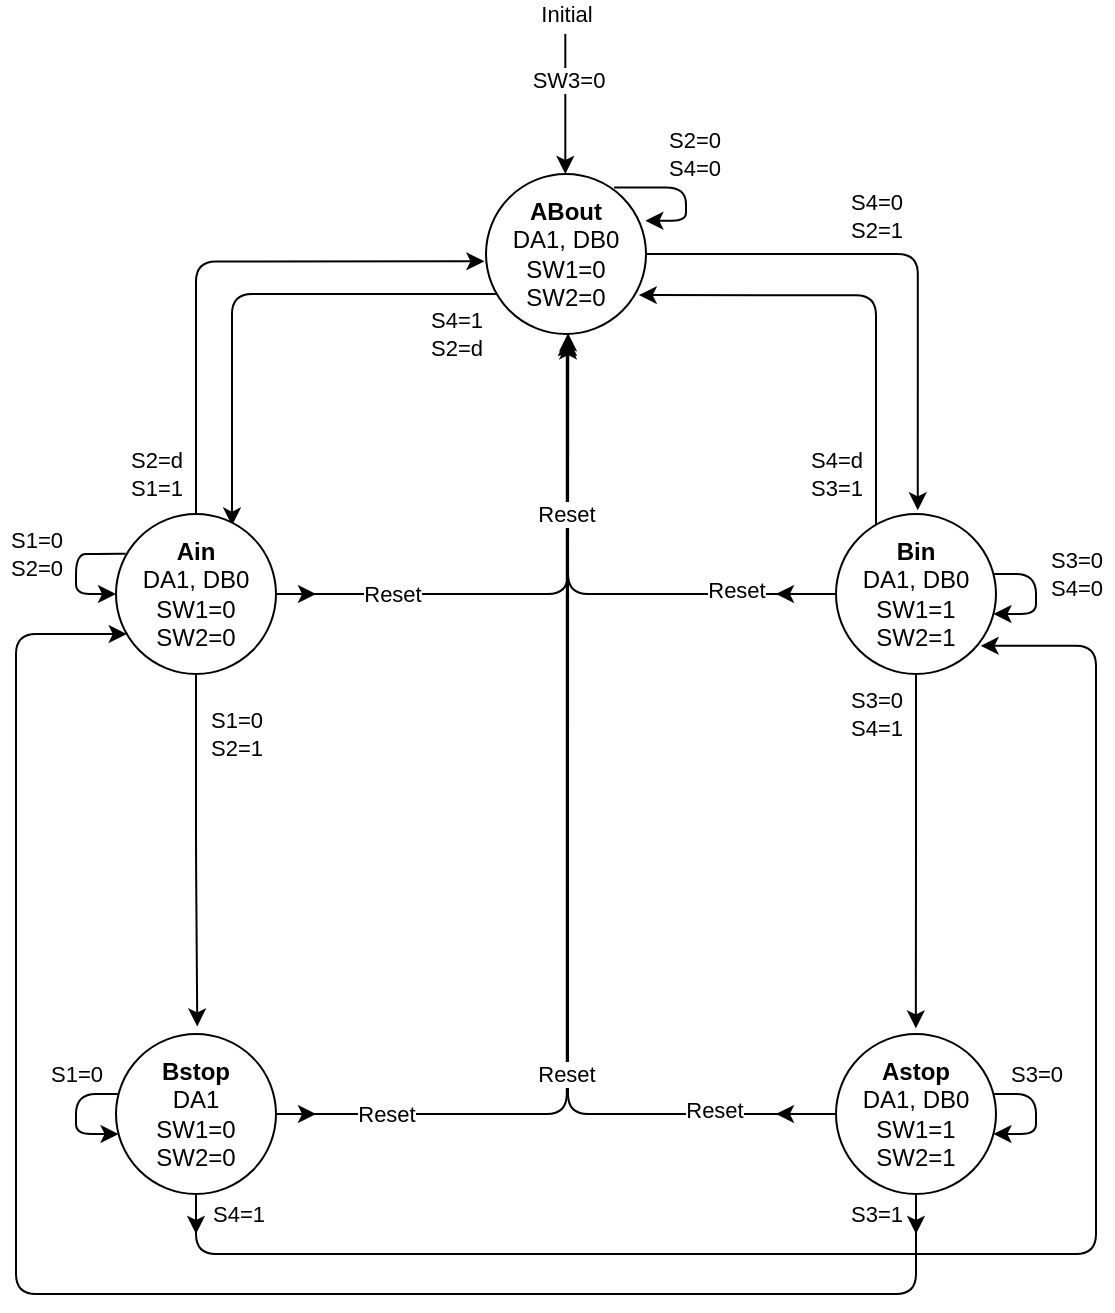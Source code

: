 <mxfile version="13.8.0"><diagram id="MxwKILRHp5fUWGxd0Ynt" name="Page-1"><mxGraphModel dx="653" dy="939" grid="1" gridSize="10" guides="1" tooltips="1" connect="0" arrows="1" fold="1" page="1" pageScale="1" pageWidth="850" pageHeight="1100" math="0" shadow="0"><root><mxCell id="0"/><mxCell id="1" parent="0"/><mxCell id="l_PXIFKn_4RWgblVe3Yv-46" style="edgeStyle=orthogonalEdgeStyle;rounded=1;orthogonalLoop=1;jettySize=auto;html=1;entryX=0.72;entryY=0.073;entryDx=0;entryDy=0;entryPerimeter=0;" edge="1" parent="1" source="l_PXIFKn_4RWgblVe3Yv-1" target="l_PXIFKn_4RWgblVe3Yv-2"><mxGeometry relative="1" as="geometry"><Array as="points"><mxPoint x="218" y="180"/><mxPoint x="218" y="296"/></Array></mxGeometry></mxCell><mxCell id="l_PXIFKn_4RWgblVe3Yv-49" value="&lt;div&gt;S4=1&lt;/div&gt;&lt;div&gt;S2=d&lt;br&gt;&lt;/div&gt;" style="edgeLabel;html=1;align=center;verticalAlign=middle;resizable=0;points=[];" vertex="1" connectable="0" parent="l_PXIFKn_4RWgblVe3Yv-46"><mxGeometry x="-0.533" y="1" relative="1" as="geometry"><mxPoint x="37.74" y="19" as="offset"/></mxGeometry></mxCell><mxCell id="l_PXIFKn_4RWgblVe3Yv-47" style="edgeStyle=orthogonalEdgeStyle;rounded=1;orthogonalLoop=1;jettySize=auto;html=1;entryX=0.511;entryY=-0.023;entryDx=0;entryDy=0;entryPerimeter=0;" edge="1" parent="1" source="l_PXIFKn_4RWgblVe3Yv-1" target="l_PXIFKn_4RWgblVe3Yv-3"><mxGeometry relative="1" as="geometry"/></mxCell><mxCell id="l_PXIFKn_4RWgblVe3Yv-52" value="&lt;div&gt;S4=0&lt;/div&gt;&lt;div&gt;S2=1&lt;br&gt;&lt;/div&gt;" style="edgeLabel;html=1;align=center;verticalAlign=middle;resizable=0;points=[];" vertex="1" connectable="0" parent="l_PXIFKn_4RWgblVe3Yv-47"><mxGeometry x="0.029" y="-18" relative="1" as="geometry"><mxPoint x="-2.9" y="-19.81" as="offset"/></mxGeometry></mxCell><mxCell id="l_PXIFKn_4RWgblVe3Yv-1" value="&lt;div&gt;&lt;b&gt;ABout&lt;/b&gt;&lt;/div&gt;&lt;div&gt;DA1, DB0&lt;/div&gt;&lt;div&gt;&lt;div&gt;SW1=0&lt;/div&gt;SW2=0&lt;/div&gt;" style="ellipse;whiteSpace=wrap;html=1;aspect=fixed;" vertex="1" parent="1"><mxGeometry x="345" y="120" width="80" height="80" as="geometry"/></mxCell><mxCell id="l_PXIFKn_4RWgblVe3Yv-14" style="edgeStyle=orthogonalEdgeStyle;rounded=1;orthogonalLoop=1;jettySize=auto;html=1;entryX=0.513;entryY=0.995;entryDx=0;entryDy=0;entryPerimeter=0;" edge="1" parent="1" source="l_PXIFKn_4RWgblVe3Yv-2" target="l_PXIFKn_4RWgblVe3Yv-1"><mxGeometry relative="1" as="geometry"/></mxCell><mxCell id="l_PXIFKn_4RWgblVe3Yv-53" value="Reset" style="edgeLabel;html=1;align=center;verticalAlign=middle;resizable=0;points=[];" vertex="1" connectable="0" parent="l_PXIFKn_4RWgblVe3Yv-14"><mxGeometry x="-0.581" y="-2" relative="1" as="geometry"><mxPoint y="-2" as="offset"/></mxGeometry></mxCell><mxCell id="l_PXIFKn_4RWgblVe3Yv-31" style="edgeStyle=orthogonalEdgeStyle;rounded=1;orthogonalLoop=1;jettySize=auto;html=1;entryX=0.508;entryY=-0.047;entryDx=0;entryDy=0;entryPerimeter=0;" edge="1" parent="1" source="l_PXIFKn_4RWgblVe3Yv-2" target="l_PXIFKn_4RWgblVe3Yv-5"><mxGeometry relative="1" as="geometry"/></mxCell><mxCell id="l_PXIFKn_4RWgblVe3Yv-41" value="&lt;div&gt;S1=0&lt;/div&gt;&lt;div&gt;S2=1&lt;br&gt;&lt;/div&gt;" style="edgeLabel;html=1;align=center;verticalAlign=middle;resizable=0;points=[];" vertex="1" connectable="0" parent="l_PXIFKn_4RWgblVe3Yv-31"><mxGeometry x="-0.314" y="-3" relative="1" as="geometry"><mxPoint x="23" y="-30.69" as="offset"/></mxGeometry></mxCell><mxCell id="l_PXIFKn_4RWgblVe3Yv-39" style="edgeStyle=orthogonalEdgeStyle;rounded=1;orthogonalLoop=1;jettySize=auto;html=1;" edge="1" parent="1" source="l_PXIFKn_4RWgblVe3Yv-2"><mxGeometry relative="1" as="geometry"><mxPoint x="260" y="330" as="targetPoint"/></mxGeometry></mxCell><mxCell id="l_PXIFKn_4RWgblVe3Yv-45" style="edgeStyle=orthogonalEdgeStyle;rounded=1;orthogonalLoop=1;jettySize=auto;html=1;entryX=-0.01;entryY=0.546;entryDx=0;entryDy=0;entryPerimeter=0;" edge="1" parent="1" source="l_PXIFKn_4RWgblVe3Yv-2" target="l_PXIFKn_4RWgblVe3Yv-1"><mxGeometry relative="1" as="geometry"><Array as="points"><mxPoint x="200" y="164"/></Array></mxGeometry></mxCell><mxCell id="l_PXIFKn_4RWgblVe3Yv-50" value="&lt;div&gt;S2=d&lt;/div&gt;&lt;div&gt;S1=1&lt;br&gt;&lt;/div&gt;" style="edgeLabel;html=1;align=center;verticalAlign=middle;resizable=0;points=[];" vertex="1" connectable="0" parent="l_PXIFKn_4RWgblVe3Yv-45"><mxGeometry x="-0.75" y="1" relative="1" as="geometry"><mxPoint x="-19" y="13.81" as="offset"/></mxGeometry></mxCell><mxCell id="l_PXIFKn_4RWgblVe3Yv-2" value="&lt;div&gt;&lt;b&gt;Ain&lt;/b&gt;&lt;/div&gt;&lt;div&gt;DA1, DB0&lt;/div&gt;&lt;div&gt;&lt;div&gt;SW1=0&lt;/div&gt;SW2=0&lt;/div&gt;" style="ellipse;whiteSpace=wrap;html=1;aspect=fixed;" vertex="1" parent="1"><mxGeometry x="160" y="290" width="80" height="80" as="geometry"/></mxCell><mxCell id="l_PXIFKn_4RWgblVe3Yv-15" style="edgeStyle=orthogonalEdgeStyle;rounded=1;orthogonalLoop=1;jettySize=auto;html=1;entryX=0.513;entryY=1.023;entryDx=0;entryDy=0;entryPerimeter=0;" edge="1" parent="1" source="l_PXIFKn_4RWgblVe3Yv-3" target="l_PXIFKn_4RWgblVe3Yv-1"><mxGeometry relative="1" as="geometry"/></mxCell><mxCell id="l_PXIFKn_4RWgblVe3Yv-54" value="Reset" style="edgeLabel;html=1;align=center;verticalAlign=middle;resizable=0;points=[];" vertex="1" connectable="0" parent="l_PXIFKn_4RWgblVe3Yv-15"><mxGeometry x="-0.615" y="-2" relative="1" as="geometry"><mxPoint as="offset"/></mxGeometry></mxCell><mxCell id="l_PXIFKn_4RWgblVe3Yv-33" style="edgeStyle=orthogonalEdgeStyle;rounded=1;orthogonalLoop=1;jettySize=auto;html=1;entryX=0.499;entryY=-0.035;entryDx=0;entryDy=0;entryPerimeter=0;" edge="1" parent="1" source="l_PXIFKn_4RWgblVe3Yv-3" target="l_PXIFKn_4RWgblVe3Yv-4"><mxGeometry relative="1" as="geometry"/></mxCell><mxCell id="l_PXIFKn_4RWgblVe3Yv-42" value="&lt;div&gt;S3=0&lt;/div&gt;&lt;div&gt;S4=1&lt;br&gt;&lt;/div&gt;" style="edgeLabel;html=1;align=center;verticalAlign=middle;resizable=0;points=[];" vertex="1" connectable="0" parent="l_PXIFKn_4RWgblVe3Yv-33"><mxGeometry x="-0.183" y="1" relative="1" as="geometry"><mxPoint x="-21" y="-52.41" as="offset"/></mxGeometry></mxCell><mxCell id="l_PXIFKn_4RWgblVe3Yv-40" style="edgeStyle=orthogonalEdgeStyle;rounded=1;orthogonalLoop=1;jettySize=auto;html=1;" edge="1" parent="1" source="l_PXIFKn_4RWgblVe3Yv-3"><mxGeometry relative="1" as="geometry"><mxPoint x="490" y="330" as="targetPoint"/></mxGeometry></mxCell><mxCell id="l_PXIFKn_4RWgblVe3Yv-48" style="edgeStyle=orthogonalEdgeStyle;rounded=1;orthogonalLoop=1;jettySize=auto;html=1;entryX=0.955;entryY=0.757;entryDx=0;entryDy=0;entryPerimeter=0;" edge="1" parent="1" source="l_PXIFKn_4RWgblVe3Yv-3" target="l_PXIFKn_4RWgblVe3Yv-1"><mxGeometry relative="1" as="geometry"><Array as="points"><mxPoint x="540" y="181"/></Array></mxGeometry></mxCell><mxCell id="l_PXIFKn_4RWgblVe3Yv-51" value="&lt;div&gt;S4=d&lt;/div&gt;&lt;div&gt;S3=1&lt;br&gt;&lt;/div&gt;" style="edgeLabel;html=1;align=center;verticalAlign=middle;resizable=0;points=[];" vertex="1" connectable="0" parent="l_PXIFKn_4RWgblVe3Yv-48"><mxGeometry x="-0.318" y="-1" relative="1" as="geometry"><mxPoint x="-21" y="54.16" as="offset"/></mxGeometry></mxCell><mxCell id="l_PXIFKn_4RWgblVe3Yv-3" value="&lt;div&gt;&lt;b&gt;Bin&lt;/b&gt;&lt;/div&gt;&lt;div&gt;DA1, DB0&lt;/div&gt;&lt;div&gt;SW1=1&lt;/div&gt;&lt;div&gt;SW2=1&lt;br&gt;&lt;/div&gt;" style="ellipse;whiteSpace=wrap;html=1;aspect=fixed;" vertex="1" parent="1"><mxGeometry x="520" y="290" width="80" height="80" as="geometry"/></mxCell><mxCell id="l_PXIFKn_4RWgblVe3Yv-13" style="edgeStyle=orthogonalEdgeStyle;orthogonalLoop=1;jettySize=auto;html=1;entryX=0.513;entryY=1.045;entryDx=0;entryDy=0;entryPerimeter=0;rounded=1;" edge="1" parent="1" source="l_PXIFKn_4RWgblVe3Yv-4" target="l_PXIFKn_4RWgblVe3Yv-1"><mxGeometry relative="1" as="geometry"/></mxCell><mxCell id="l_PXIFKn_4RWgblVe3Yv-56" value="Reset" style="edgeLabel;html=1;align=center;verticalAlign=middle;resizable=0;points=[];" vertex="1" connectable="0" parent="l_PXIFKn_4RWgblVe3Yv-13"><mxGeometry x="-0.766" y="-2" relative="1" as="geometry"><mxPoint as="offset"/></mxGeometry></mxCell><mxCell id="l_PXIFKn_4RWgblVe3Yv-34" style="edgeStyle=orthogonalEdgeStyle;rounded=1;orthogonalLoop=1;jettySize=auto;html=1;exitX=0.5;exitY=1.004;exitDx=0;exitDy=0;exitPerimeter=0;" edge="1" parent="1" source="l_PXIFKn_4RWgblVe3Yv-4" target="l_PXIFKn_4RWgblVe3Yv-2"><mxGeometry relative="1" as="geometry"><mxPoint x="150" y="350" as="targetPoint"/><Array as="points"><mxPoint x="560" y="680"/><mxPoint x="110" y="680"/><mxPoint x="110" y="350"/></Array></mxGeometry></mxCell><mxCell id="l_PXIFKn_4RWgblVe3Yv-44" value="S3=1" style="edgeLabel;html=1;align=center;verticalAlign=middle;resizable=0;points=[];" vertex="1" connectable="0" parent="l_PXIFKn_4RWgblVe3Yv-34"><mxGeometry x="-0.888" y="-17" relative="1" as="geometry"><mxPoint x="-20.16" y="-23" as="offset"/></mxGeometry></mxCell><mxCell id="l_PXIFKn_4RWgblVe3Yv-36" style="edgeStyle=orthogonalEdgeStyle;rounded=1;orthogonalLoop=1;jettySize=auto;html=1;" edge="1" parent="1" source="l_PXIFKn_4RWgblVe3Yv-4"><mxGeometry relative="1" as="geometry"><mxPoint x="490" y="590" as="targetPoint"/></mxGeometry></mxCell><mxCell id="l_PXIFKn_4RWgblVe3Yv-37" style="edgeStyle=orthogonalEdgeStyle;rounded=1;orthogonalLoop=1;jettySize=auto;html=1;" edge="1" parent="1" source="l_PXIFKn_4RWgblVe3Yv-4"><mxGeometry relative="1" as="geometry"><mxPoint x="560" y="650" as="targetPoint"/></mxGeometry></mxCell><mxCell id="l_PXIFKn_4RWgblVe3Yv-4" value="&lt;div&gt;&lt;b&gt;Astop&lt;/b&gt;&lt;/div&gt;&lt;div&gt;DA1, DB0&lt;/div&gt;&lt;div&gt;&lt;div&gt;SW1=1&lt;/div&gt;SW2=1&lt;br&gt;&lt;b&gt;&lt;/b&gt;&lt;/div&gt;" style="ellipse;whiteSpace=wrap;html=1;aspect=fixed;" vertex="1" parent="1"><mxGeometry x="520" y="550" width="80" height="80" as="geometry"/></mxCell><mxCell id="l_PXIFKn_4RWgblVe3Yv-12" value="Reset" style="edgeStyle=orthogonalEdgeStyle;orthogonalLoop=1;jettySize=auto;html=1;entryX=0.505;entryY=1.023;entryDx=0;entryDy=0;entryPerimeter=0;rounded=1;" edge="1" parent="1" source="l_PXIFKn_4RWgblVe3Yv-5" target="l_PXIFKn_4RWgblVe3Yv-1"><mxGeometry x="-0.455" y="20" relative="1" as="geometry"><Array as="points"><mxPoint x="385" y="590"/></Array><mxPoint x="20" y="-20" as="offset"/></mxGeometry></mxCell><mxCell id="l_PXIFKn_4RWgblVe3Yv-16" value="Reset" style="edgeLabel;html=1;align=center;verticalAlign=middle;resizable=0;points=[];" vertex="1" connectable="0" parent="l_PXIFKn_4RWgblVe3Yv-12"><mxGeometry x="0.67" y="-2" relative="1" as="geometry"><mxPoint x="-2.4" y="0.17" as="offset"/></mxGeometry></mxCell><mxCell id="l_PXIFKn_4RWgblVe3Yv-55" value="Reset" style="edgeLabel;html=1;align=center;verticalAlign=middle;resizable=0;points=[];" vertex="1" connectable="0" parent="l_PXIFKn_4RWgblVe3Yv-12"><mxGeometry x="-0.793" y="-3" relative="1" as="geometry"><mxPoint y="-3.03" as="offset"/></mxGeometry></mxCell><mxCell id="l_PXIFKn_4RWgblVe3Yv-30" style="edgeStyle=orthogonalEdgeStyle;rounded=1;orthogonalLoop=1;jettySize=auto;html=1;entryX=0.904;entryY=0.824;entryDx=0;entryDy=0;entryPerimeter=0;" edge="1" parent="1" source="l_PXIFKn_4RWgblVe3Yv-5" target="l_PXIFKn_4RWgblVe3Yv-3"><mxGeometry relative="1" as="geometry"><Array as="points"><mxPoint x="200" y="660"/><mxPoint x="650" y="660"/><mxPoint x="650" y="356"/></Array></mxGeometry></mxCell><mxCell id="l_PXIFKn_4RWgblVe3Yv-43" value="S4=1" style="edgeLabel;html=1;align=center;verticalAlign=middle;resizable=0;points=[];" vertex="1" connectable="0" parent="l_PXIFKn_4RWgblVe3Yv-30"><mxGeometry x="-0.799" y="-1" relative="1" as="geometry"><mxPoint x="-34.1" y="-21.03" as="offset"/></mxGeometry></mxCell><mxCell id="l_PXIFKn_4RWgblVe3Yv-35" style="edgeStyle=orthogonalEdgeStyle;rounded=1;orthogonalLoop=1;jettySize=auto;html=1;" edge="1" parent="1" source="l_PXIFKn_4RWgblVe3Yv-5"><mxGeometry relative="1" as="geometry"><mxPoint x="260" y="590" as="targetPoint"/></mxGeometry></mxCell><mxCell id="l_PXIFKn_4RWgblVe3Yv-38" style="edgeStyle=orthogonalEdgeStyle;rounded=1;orthogonalLoop=1;jettySize=auto;html=1;" edge="1" parent="1" source="l_PXIFKn_4RWgblVe3Yv-5"><mxGeometry relative="1" as="geometry"><mxPoint x="200" y="650" as="targetPoint"/></mxGeometry></mxCell><mxCell id="l_PXIFKn_4RWgblVe3Yv-5" value="&lt;div&gt;&lt;b&gt;Bstop&lt;/b&gt;&lt;/div&gt;&lt;div&gt;DA1&lt;/div&gt;&lt;div&gt;&lt;div&gt;SW1=0&lt;/div&gt;SW2=0&lt;/div&gt;" style="ellipse;whiteSpace=wrap;html=1;aspect=fixed;" vertex="1" parent="1"><mxGeometry x="160" y="550" width="80" height="80" as="geometry"/></mxCell><mxCell id="l_PXIFKn_4RWgblVe3Yv-17" value="Initial" style="endArrow=classic;html=1;" edge="1" parent="1"><mxGeometry x="-1" y="-10" width="50" height="50" relative="1" as="geometry"><mxPoint x="384.66" y="50" as="sourcePoint"/><mxPoint x="384.66" y="120" as="targetPoint"/><mxPoint x="10" y="-10" as="offset"/></mxGeometry></mxCell><mxCell id="l_PXIFKn_4RWgblVe3Yv-19" value="SW3=0" style="edgeLabel;html=1;align=center;verticalAlign=middle;resizable=0;points=[];" vertex="1" connectable="0" parent="l_PXIFKn_4RWgblVe3Yv-17"><mxGeometry x="-0.339" y="1" relative="1" as="geometry"><mxPoint as="offset"/></mxGeometry></mxCell><mxCell id="l_PXIFKn_4RWgblVe3Yv-20" style="edgeStyle=orthogonalEdgeStyle;rounded=1;orthogonalLoop=1;jettySize=auto;html=1;" edge="1" parent="1" source="l_PXIFKn_4RWgblVe3Yv-3" target="l_PXIFKn_4RWgblVe3Yv-3"><mxGeometry relative="1" as="geometry"/></mxCell><mxCell id="l_PXIFKn_4RWgblVe3Yv-26" value="&lt;div&gt;S3=0&lt;/div&gt;&lt;div&gt;S4=0&lt;br&gt;&lt;/div&gt;" style="edgeLabel;html=1;align=center;verticalAlign=middle;resizable=0;points=[];" vertex="1" connectable="0" parent="l_PXIFKn_4RWgblVe3Yv-20"><mxGeometry x="-0.4" y="1" relative="1" as="geometry"><mxPoint x="22.47" y="1" as="offset"/></mxGeometry></mxCell><mxCell id="l_PXIFKn_4RWgblVe3Yv-21" style="edgeStyle=orthogonalEdgeStyle;rounded=1;orthogonalLoop=1;jettySize=auto;html=1;exitX=0.8;exitY=0.084;exitDx=0;exitDy=0;exitPerimeter=0;entryX=0.996;entryY=0.292;entryDx=0;entryDy=0;entryPerimeter=0;" edge="1" parent="1" source="l_PXIFKn_4RWgblVe3Yv-1" target="l_PXIFKn_4RWgblVe3Yv-1"><mxGeometry relative="1" as="geometry"><Array as="points"><mxPoint x="445" y="127"/><mxPoint x="445" y="143"/></Array></mxGeometry></mxCell><mxCell id="l_PXIFKn_4RWgblVe3Yv-25" value="&lt;div&gt;S2=0&lt;/div&gt;&lt;div&gt;S4=0&lt;br&gt;&lt;/div&gt;" style="edgeLabel;html=1;align=center;verticalAlign=middle;resizable=0;points=[];" vertex="1" connectable="0" parent="l_PXIFKn_4RWgblVe3Yv-21"><mxGeometry x="-0.384" y="-5" relative="1" as="geometry"><mxPoint x="17.05" y="-21.71" as="offset"/></mxGeometry></mxCell><mxCell id="l_PXIFKn_4RWgblVe3Yv-22" style="edgeStyle=orthogonalEdgeStyle;rounded=1;orthogonalLoop=1;jettySize=auto;html=1;" edge="1" parent="1" source="l_PXIFKn_4RWgblVe3Yv-4" target="l_PXIFKn_4RWgblVe3Yv-4"><mxGeometry relative="1" as="geometry"/></mxCell><mxCell id="l_PXIFKn_4RWgblVe3Yv-29" value="S3=0" style="edgeLabel;html=1;align=center;verticalAlign=middle;resizable=0;points=[];" vertex="1" connectable="0" parent="l_PXIFKn_4RWgblVe3Yv-22"><mxGeometry x="-0.675" y="-1" relative="1" as="geometry"><mxPoint x="10.93" y="-11" as="offset"/></mxGeometry></mxCell><mxCell id="l_PXIFKn_4RWgblVe3Yv-23" style="edgeStyle=orthogonalEdgeStyle;rounded=1;orthogonalLoop=1;jettySize=auto;html=1;" edge="1" parent="1" source="l_PXIFKn_4RWgblVe3Yv-5" target="l_PXIFKn_4RWgblVe3Yv-5"><mxGeometry relative="1" as="geometry"><Array as="points"><mxPoint x="140" y="590"/></Array></mxGeometry></mxCell><mxCell id="l_PXIFKn_4RWgblVe3Yv-28" value="S1=0" style="edgeLabel;html=1;align=center;verticalAlign=middle;resizable=0;points=[];" vertex="1" connectable="0" parent="l_PXIFKn_4RWgblVe3Yv-23"><mxGeometry x="-0.531" relative="1" as="geometry"><mxPoint x="-6.79" y="-10" as="offset"/></mxGeometry></mxCell><mxCell id="l_PXIFKn_4RWgblVe3Yv-24" style="edgeStyle=orthogonalEdgeStyle;rounded=1;orthogonalLoop=1;jettySize=auto;html=1;exitX=0.061;exitY=0.249;exitDx=0;exitDy=0;exitPerimeter=0;" edge="1" parent="1" source="l_PXIFKn_4RWgblVe3Yv-2"><mxGeometry relative="1" as="geometry"><mxPoint x="160" y="310" as="sourcePoint"/><mxPoint x="160" y="330" as="targetPoint"/><Array as="points"><mxPoint x="160" y="310"/><mxPoint x="140" y="310"/><mxPoint x="140" y="330"/></Array></mxGeometry></mxCell><mxCell id="l_PXIFKn_4RWgblVe3Yv-27" value="&lt;div&gt;S1=0&lt;/div&gt;&lt;div&gt;S2=0&lt;br&gt;&lt;/div&gt;" style="edgeLabel;html=1;align=center;verticalAlign=middle;resizable=0;points=[];" vertex="1" connectable="0" parent="l_PXIFKn_4RWgblVe3Yv-24"><mxGeometry x="-0.295" y="-1" relative="1" as="geometry"><mxPoint x="-22.08" y="1.01" as="offset"/></mxGeometry></mxCell></root></mxGraphModel></diagram></mxfile>